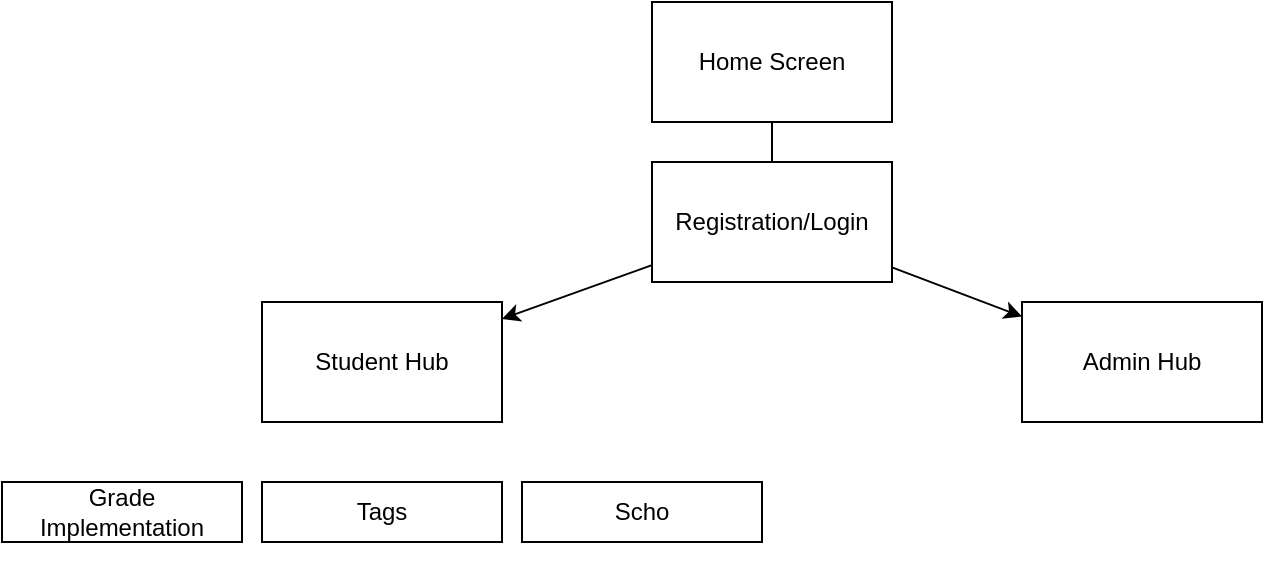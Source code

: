 <mxfile version="16.4.7" type="github">
  <diagram id="yzhOEhGjApsQeUv97xCF" name="Page-1">
    <mxGraphModel dx="1422" dy="794" grid="1" gridSize="10" guides="1" tooltips="1" connect="1" arrows="1" fold="1" page="1" pageScale="1" pageWidth="850" pageHeight="1100" math="0" shadow="0">
      <root>
        <mxCell id="0" />
        <mxCell id="1" parent="0" />
        <mxCell id="eBRlBLDVLHYds0ic_V5q-1" value="Home Screen" style="rounded=0;whiteSpace=wrap;html=1;" parent="1" vertex="1">
          <mxGeometry x="365" y="10" width="120" height="60" as="geometry" />
        </mxCell>
        <mxCell id="eBRlBLDVLHYds0ic_V5q-2" value="Registration/Login" style="rounded=0;whiteSpace=wrap;html=1;" parent="1" vertex="1">
          <mxGeometry x="365" y="90" width="120" height="60" as="geometry" />
        </mxCell>
        <mxCell id="eBRlBLDVLHYds0ic_V5q-4" value="" style="endArrow=none;html=1;rounded=0;" parent="1" source="eBRlBLDVLHYds0ic_V5q-2" target="eBRlBLDVLHYds0ic_V5q-1" edge="1">
          <mxGeometry width="50" height="50" relative="1" as="geometry">
            <mxPoint x="400" y="330" as="sourcePoint" />
            <mxPoint x="450" y="280" as="targetPoint" />
          </mxGeometry>
        </mxCell>
        <mxCell id="eBRlBLDVLHYds0ic_V5q-5" value="Student Hub" style="rounded=0;whiteSpace=wrap;html=1;" parent="1" vertex="1">
          <mxGeometry x="170" y="160" width="120" height="60" as="geometry" />
        </mxCell>
        <mxCell id="eBRlBLDVLHYds0ic_V5q-6" value="Admin Hub" style="rounded=0;whiteSpace=wrap;html=1;" parent="1" vertex="1">
          <mxGeometry x="550" y="160" width="120" height="60" as="geometry" />
        </mxCell>
        <mxCell id="eBRlBLDVLHYds0ic_V5q-7" value="" style="endArrow=classic;html=1;rounded=0;" parent="1" source="eBRlBLDVLHYds0ic_V5q-2" target="eBRlBLDVLHYds0ic_V5q-5" edge="1">
          <mxGeometry width="50" height="50" relative="1" as="geometry">
            <mxPoint x="400" y="330" as="sourcePoint" />
            <mxPoint x="450" y="280" as="targetPoint" />
          </mxGeometry>
        </mxCell>
        <mxCell id="eBRlBLDVLHYds0ic_V5q-8" value="" style="endArrow=classic;html=1;rounded=0;" parent="1" source="eBRlBLDVLHYds0ic_V5q-2" target="eBRlBLDVLHYds0ic_V5q-6" edge="1">
          <mxGeometry width="50" height="50" relative="1" as="geometry">
            <mxPoint x="400" y="330" as="sourcePoint" />
            <mxPoint x="450" y="280" as="targetPoint" />
          </mxGeometry>
        </mxCell>
        <mxCell id="sigYSGFK3L_8aVpvyQfD-1" value="Grade Implementation" style="rounded=0;whiteSpace=wrap;html=1;" vertex="1" parent="1">
          <mxGeometry x="40" y="250" width="120" height="30" as="geometry" />
        </mxCell>
        <mxCell id="sigYSGFK3L_8aVpvyQfD-2" value="Tags" style="rounded=0;whiteSpace=wrap;html=1;" vertex="1" parent="1">
          <mxGeometry x="170" y="250" width="120" height="30" as="geometry" />
        </mxCell>
        <mxCell id="sigYSGFK3L_8aVpvyQfD-3" style="edgeStyle=orthogonalEdgeStyle;rounded=0;orthogonalLoop=1;jettySize=auto;html=1;exitX=0.5;exitY=1;exitDx=0;exitDy=0;" edge="1" parent="1" source="sigYSGFK3L_8aVpvyQfD-2" target="sigYSGFK3L_8aVpvyQfD-2">
          <mxGeometry relative="1" as="geometry" />
        </mxCell>
        <mxCell id="sigYSGFK3L_8aVpvyQfD-4" value="Scho" style="rounded=0;whiteSpace=wrap;html=1;" vertex="1" parent="1">
          <mxGeometry x="300" y="250" width="120" height="30" as="geometry" />
        </mxCell>
      </root>
    </mxGraphModel>
  </diagram>
</mxfile>
